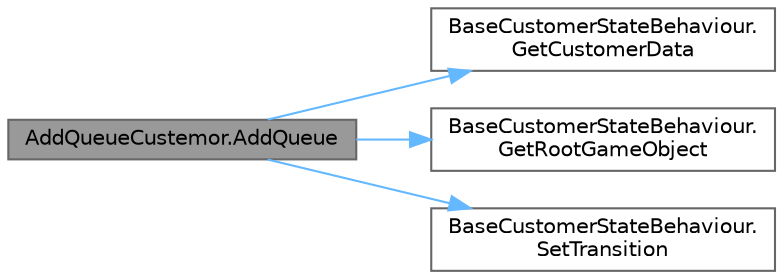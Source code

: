digraph "AddQueueCustemor.AddQueue"
{
 // LATEX_PDF_SIZE
  bgcolor="transparent";
  edge [fontname=Helvetica,fontsize=10,labelfontname=Helvetica,labelfontsize=10];
  node [fontname=Helvetica,fontsize=10,shape=box,height=0.2,width=0.4];
  rankdir="LR";
  Node1 [id="Node000001",label="AddQueueCustemor.AddQueue",height=0.2,width=0.4,color="gray40", fillcolor="grey60", style="filled", fontcolor="black",tooltip=" "];
  Node1 -> Node2 [id="edge4_Node000001_Node000002",color="steelblue1",style="solid",tooltip=" "];
  Node2 [id="Node000002",label="BaseCustomerStateBehaviour.\lGetCustomerData",height=0.2,width=0.4,color="grey40", fillcolor="white", style="filled",URL="$class_base_customer_state_behaviour.html#a32567768b2bf7e9e2901117de1ec359c",tooltip="客情報が存在するかのチェック"];
  Node1 -> Node3 [id="edge5_Node000001_Node000003",color="steelblue1",style="solid",tooltip=" "];
  Node3 [id="Node000003",label="BaseCustomerStateBehaviour.\lGetRootGameObject",height=0.2,width=0.4,color="grey40", fillcolor="white", style="filled",URL="$class_base_customer_state_behaviour.html#a6911eba8f0a18108bb8f3da8eb9ceaae",tooltip=" "];
  Node1 -> Node4 [id="edge6_Node000001_Node000004",color="steelblue1",style="solid",tooltip=" "];
  Node4 [id="Node000004",label="BaseCustomerStateBehaviour.\lSetTransition",height=0.2,width=0.4,color="grey40", fillcolor="white", style="filled",URL="$class_base_customer_state_behaviour.html#a811dd08072f5b967a2260cd67d17e95d",tooltip=" "];
}
